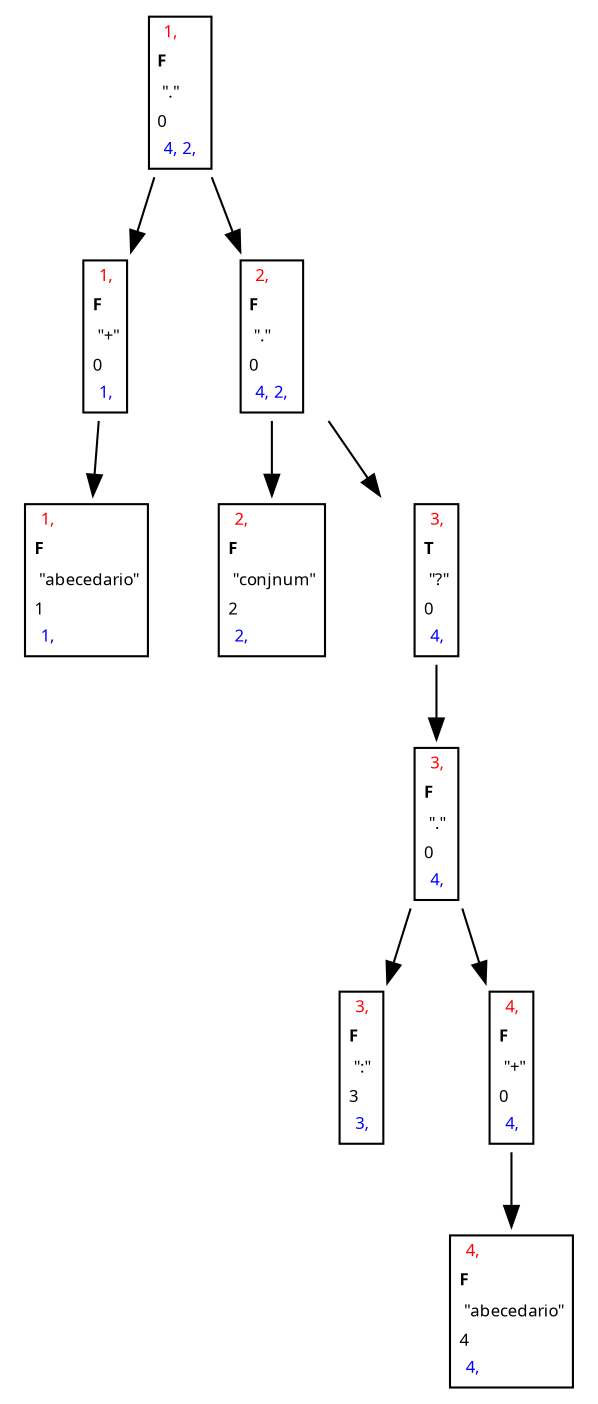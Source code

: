 digraph D {

  node [shape=plaintext fontname="Sans serif" fontsize="8"];1485069515 [ label=<
   <table border="1" cellborder="0" cellspacing="1">
 <tr><td align="left"> <font color="red">1, </font></td></tr>
<tr><td align="left"><b>F</b></td></tr>
<tr><td align="left"> "."</td></tr>
     <tr><td align="left">0</td></tr>
 <tr><td align="left"> <font color="blue">4, 2, </font></td></tr>
   </table>>];1207407551 [ label=<
   <table border="1" cellborder="0" cellspacing="1">
 <tr><td align="left"> <font color="red">1, </font></td></tr>
<tr><td align="left"><b>F</b></td></tr>
<tr><td align="left"> "+"</td></tr>
     <tr><td align="left">0</td></tr>
 <tr><td align="left"> <font color="blue">1, </font></td></tr>
   </table>>];1021519147 [ label=<
   <table border="1" cellborder="0" cellspacing="1">
 <tr><td align="left"> <font color="red">1, </font></td></tr>
<tr><td align="left"><b>F</b></td></tr>
<tr><td align="left"> "abecedario"</td></tr>
     <tr><td align="left">1</td></tr>
 <tr><td align="left"> <font color="blue">1, </font></td></tr>
   </table>>];1207407551->1021519147
1485069515->1207407551
1516263627 [ label=<
   <table border="1" cellborder="0" cellspacing="1">
 <tr><td align="left"> <font color="red">2, </font></td></tr>
<tr><td align="left"><b>F</b></td></tr>
<tr><td align="left"> "."</td></tr>
     <tr><td align="left">0</td></tr>
 <tr><td align="left"> <font color="blue">4, 2, </font></td></tr>
   </table>>];544748872 [ label=<
   <table border="1" cellborder="0" cellspacing="1">
 <tr><td align="left"> <font color="red">2, </font></td></tr>
<tr><td align="left"><b>F</b></td></tr>
<tr><td align="left"> "conjnum"</td></tr>
     <tr><td align="left">2</td></tr>
 <tr><td align="left"> <font color="blue">2, </font></td></tr>
   </table>>];1516263627->544748872
1542008979 [ label=<
   <table border="1" cellborder="0" cellspacing="1">
 <tr><td align="left"> <font color="red">3, </font></td></tr>
<tr><td align="left"><b>T</b></td></tr>
<tr><td align="left"> "?"</td></tr>
     <tr><td align="left">0</td></tr>
 <tr><td align="left"> <font color="blue">4, </font></td></tr>
   </table>>];2122751160 [ label=<
   <table border="1" cellborder="0" cellspacing="1">
 <tr><td align="left"> <font color="red">3, </font></td></tr>
<tr><td align="left"><b>F</b></td></tr>
<tr><td align="left"> "."</td></tr>
     <tr><td align="left">0</td></tr>
 <tr><td align="left"> <font color="blue">4, </font></td></tr>
   </table>>];645412259 [ label=<
   <table border="1" cellborder="0" cellspacing="1">
 <tr><td align="left"> <font color="red">3, </font></td></tr>
<tr><td align="left"><b>F</b></td></tr>
<tr><td align="left"> ":"</td></tr>
     <tr><td align="left">3</td></tr>
 <tr><td align="left"> <font color="blue">3, </font></td></tr>
   </table>>];2122751160->645412259
1196136017 [ label=<
   <table border="1" cellborder="0" cellspacing="1">
 <tr><td align="left"> <font color="red">4, </font></td></tr>
<tr><td align="left"><b>F</b></td></tr>
<tr><td align="left"> "+"</td></tr>
     <tr><td align="left">0</td></tr>
 <tr><td align="left"> <font color="blue">4, </font></td></tr>
   </table>>];1437879171 [ label=<
   <table border="1" cellborder="0" cellspacing="1">
 <tr><td align="left"> <font color="red">4, </font></td></tr>
<tr><td align="left"><b>F</b></td></tr>
<tr><td align="left"> "abecedario"</td></tr>
     <tr><td align="left">4</td></tr>
 <tr><td align="left"> <font color="blue">4, </font></td></tr>
   </table>>];1196136017->1437879171
2122751160->1196136017
1542008979->2122751160
1516263627->1542008979
1485069515->1516263627
 }